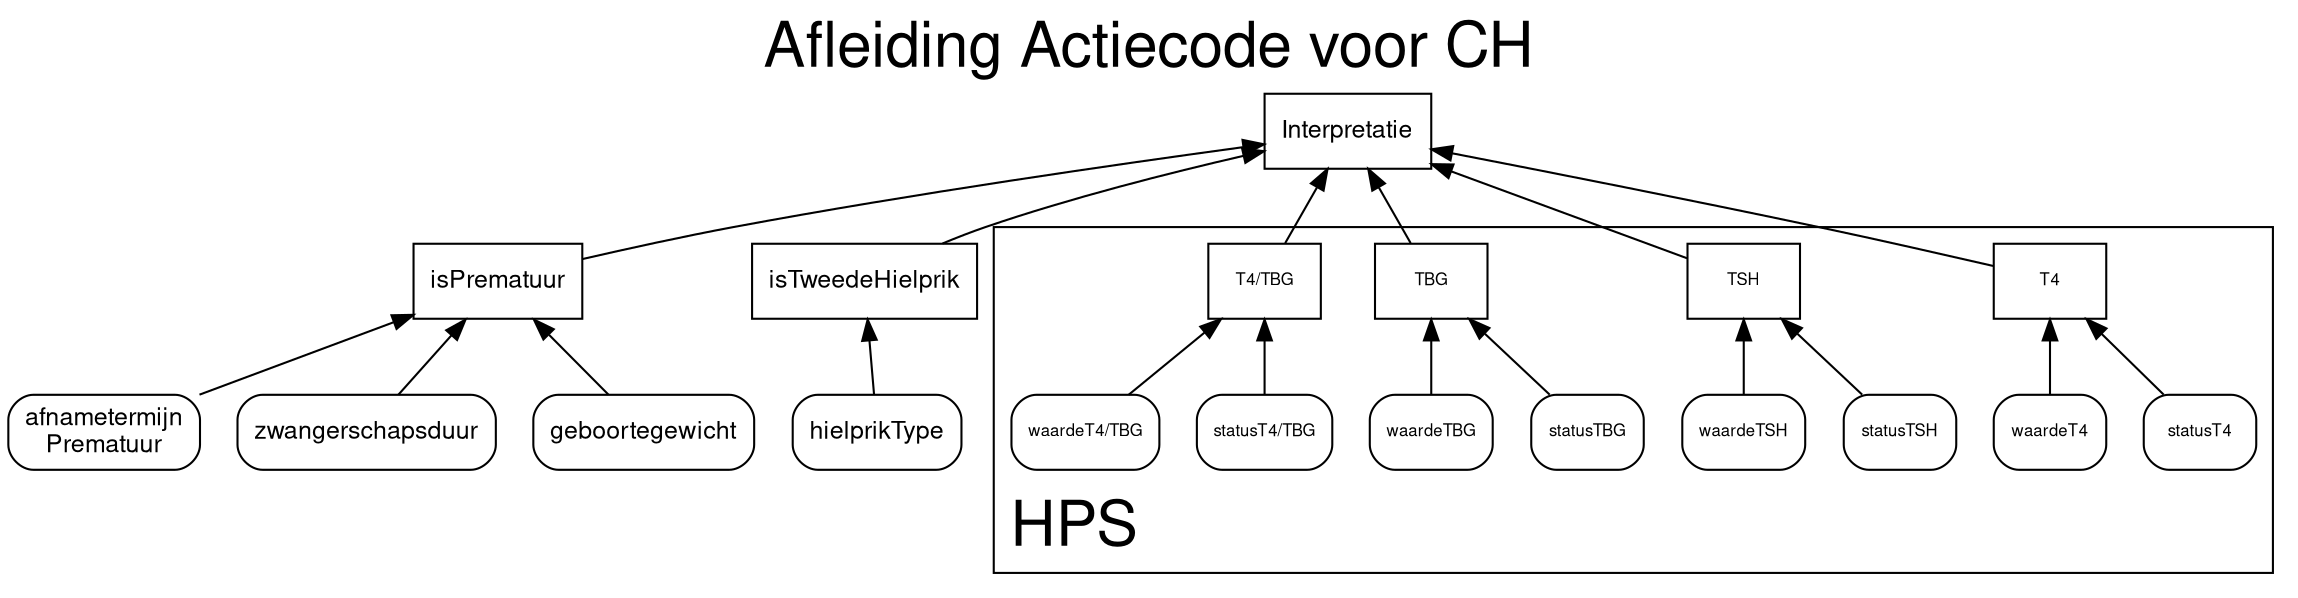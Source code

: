 digraph mygraph {
  rankdir="BT"
  fontname="Helvetica,Arial,sans-serif"
  concentrate=true
graph [charset="UTF-8"
       fontsize=30
       labelloc="t" 
       label="Afleiding Actiecode voor CH" 
       layout="dot"
       splines=true 
       overlap=false 
       rankdir = "BT"]

  node [fontname="Helvetica,Arial,sans-serif"
        shape=Mrecord
        fontsize=12]
  edge [fontname="Helvetica,Arial,sans-serif"]
  subgraph cluster_0 {
    label = "HPS";
    node [fontsize=8];
    labelloc="t"
    labeljust=l

  T4 [shape=box]
  statusT4 -> T4
  waardeT4 -> T4

  TSH [shape=box]
  statusTSH -> TSH
  waardeTSH -> TSH

  TBG [shape=box]
  statusTBG -> TBG
  waardeTBG -> TBG

  "T4/TBG" [shape=box]
  "statusT4/TBG" -> "T4/TBG"
  "waardeT4/TBG" -> "T4/TBG"

  }

  // Actiecode [shape=box]
  // isAfwijkend -> Actiecode
  // isDubieus -> Actiecode
  // isTevroegGeprikt -> Actiecode
  // BTNavraagNodig -> Actiecode

  isPrematuur [shape=box]
  "afnametermijn\nPrematuur" -> isPrematuur
  zwangerschapsduur -> isPrematuur
  geboortegewicht -> isPrematuur


  Interpretatie [shape=box]
  isPrematuur -> Interpretatie
  isTweedeHielprik -> Interpretatie
  T4 -> Interpretatie
  TSH -> Interpretatie
  TBG -> Interpretatie
  "T4/TBG" -> Interpretatie
  
  isTweedeHielprik [shape=box]
  hielprikType -> isTweedeHielprik
  // BTNavraagNodig [shape=box]
  // ErWasEenBT -> BTNavraagNodig
  // VoldoendeTijdBT -> BTNavraagNodig
  // TypeBT -> BTNavraagNodig

  // VoldoendeTijdBT [shape=box]
  // "BTDatum(Tijd)" -> VoldoendeTijdBT
  // "AfnameDatum(Tijd)" -> VoldoendeTijdBT

  // isTevroegGeprikt [shape=box]
  // "GeboorteDatum(Tijd)" -> isTevroegGeprikt
  // "AfnameDatum(Tijd)" -> isTevroegGeprikt





 }